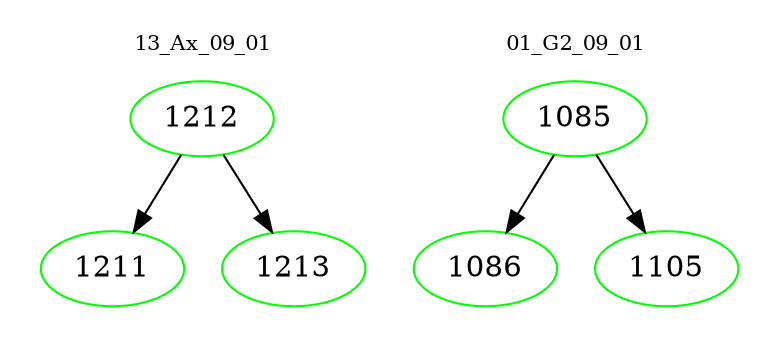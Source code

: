 digraph{
subgraph cluster_0 {
color = white
label = "13_Ax_09_01";
fontsize=10;
T0_1212 [label="1212", color="green"]
T0_1212 -> T0_1211 [color="black"]
T0_1211 [label="1211", color="green"]
T0_1212 -> T0_1213 [color="black"]
T0_1213 [label="1213", color="green"]
}
subgraph cluster_1 {
color = white
label = "01_G2_09_01";
fontsize=10;
T1_1085 [label="1085", color="green"]
T1_1085 -> T1_1086 [color="black"]
T1_1086 [label="1086", color="green"]
T1_1085 -> T1_1105 [color="black"]
T1_1105 [label="1105", color="green"]
}
}
